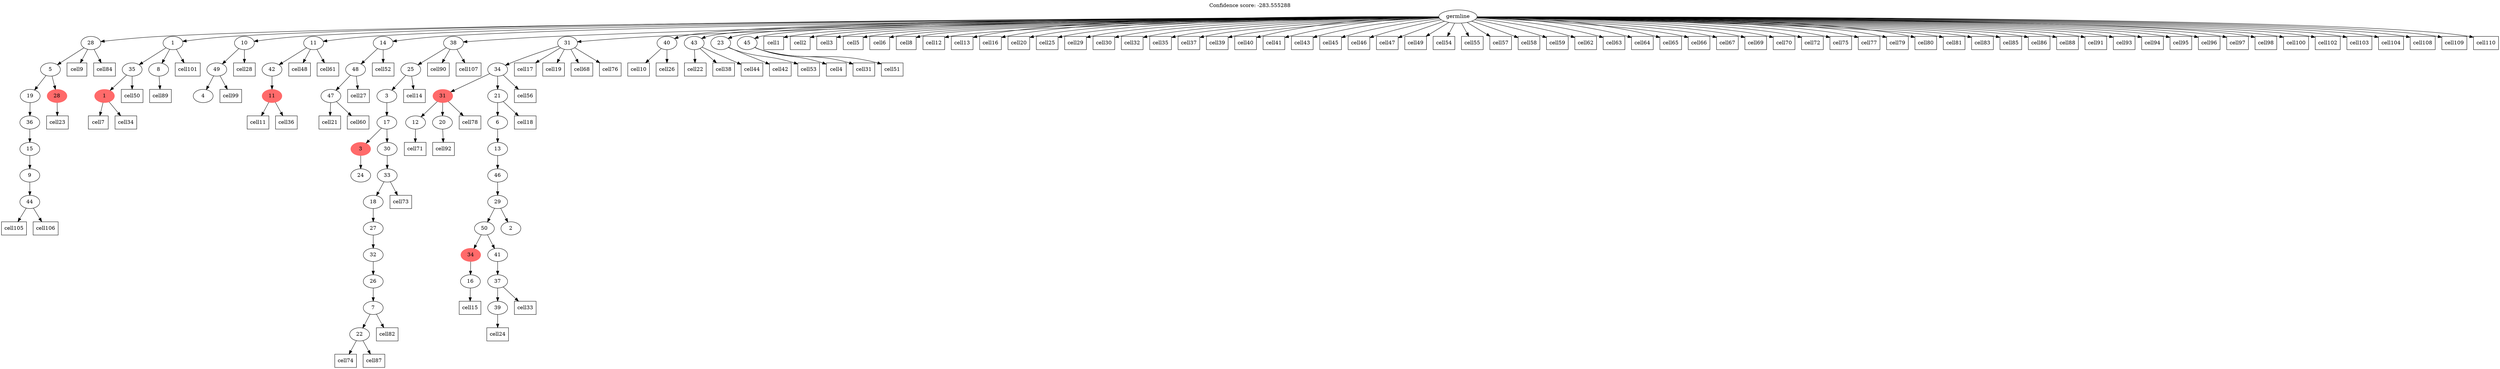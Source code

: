 digraph g {
	"54" -> "55";
	"55" [label="44"];
	"53" -> "54";
	"54" [label="9"];
	"52" -> "53";
	"53" [label="15"];
	"51" -> "52";
	"52" [label="36"];
	"50" -> "51";
	"51" [label="19"];
	"50" -> "56";
	"56" [color=indianred1, style=filled, label="28"];
	"49" -> "50";
	"50" [label="5"];
	"46" -> "47";
	"47" [color=indianred1, style=filled, label="1"];
	"44" -> "45";
	"45" [label="8"];
	"44" -> "46";
	"46" [label="35"];
	"42" -> "43";
	"43" [label="4"];
	"41" -> "42";
	"42" [label="49"];
	"36" -> "37";
	"37" [color=indianred1, style=filled, label="11"];
	"35" -> "36";
	"36" [label="42"];
	"33" -> "34";
	"34" [label="47"];
	"32" -> "33";
	"33" [label="48"];
	"30" -> "31";
	"31" [label="24"];
	"28" -> "29";
	"29" [label="22"];
	"27" -> "28";
	"28" [label="7"];
	"26" -> "27";
	"27" [label="26"];
	"25" -> "26";
	"26" [label="32"];
	"24" -> "25";
	"25" [label="27"];
	"23" -> "24";
	"24" [label="18"];
	"22" -> "23";
	"23" [label="33"];
	"21" -> "22";
	"22" [label="30"];
	"21" -> "30";
	"30" [color=indianred1, style=filled, label="3"];
	"20" -> "21";
	"21" [label="17"];
	"19" -> "20";
	"20" [label="3"];
	"18" -> "19";
	"19" [label="25"];
	"15" -> "16";
	"16" [label="12"];
	"15" -> "17";
	"17" [label="20"];
	"12" -> "13";
	"13" [label="16"];
	"10" -> "11";
	"11" [label="39"];
	"9" -> "10";
	"10" [label="37"];
	"8" -> "9";
	"9" [label="41"];
	"8" -> "12";
	"12" [color=indianred1, style=filled, label="34"];
	"7" -> "8";
	"8" [label="50"];
	"7" -> "14";
	"14" [label="2"];
	"6" -> "7";
	"7" [label="29"];
	"5" -> "6";
	"6" [label="46"];
	"4" -> "5";
	"5" [label="13"];
	"3" -> "4";
	"4" [label="6"];
	"2" -> "3";
	"3" [label="21"];
	"2" -> "15";
	"15" [color=indianred1, style=filled, label="31"];
	"1" -> "2";
	"2" [label="34"];
	"0" -> "1";
	"1" [label="31"];
	"0" -> "18";
	"18" [label="38"];
	"0" -> "32";
	"32" [label="14"];
	"0" -> "35";
	"35" [label="11"];
	"0" -> "38";
	"38" [label="40"];
	"0" -> "39";
	"39" [label="43"];
	"0" -> "40";
	"40" [label="23"];
	"0" -> "41";
	"41" [label="10"];
	"0" -> "44";
	"44" [label="1"];
	"0" -> "48";
	"48" [label="45"];
	"0" -> "49";
	"49" [label="28"];
	"0" [label="germline"];
	"0" -> "cell1";
	"cell1" [shape=box];
	"0" -> "cell2";
	"cell2" [shape=box];
	"0" -> "cell3";
	"cell3" [shape=box];
	"48" -> "cell4";
	"cell4" [shape=box];
	"0" -> "cell5";
	"cell5" [shape=box];
	"0" -> "cell6";
	"cell6" [shape=box];
	"47" -> "cell7";
	"cell7" [shape=box];
	"0" -> "cell8";
	"cell8" [shape=box];
	"49" -> "cell9";
	"cell9" [shape=box];
	"38" -> "cell10";
	"cell10" [shape=box];
	"37" -> "cell11";
	"cell11" [shape=box];
	"0" -> "cell12";
	"cell12" [shape=box];
	"0" -> "cell13";
	"cell13" [shape=box];
	"19" -> "cell14";
	"cell14" [shape=box];
	"13" -> "cell15";
	"cell15" [shape=box];
	"0" -> "cell16";
	"cell16" [shape=box];
	"1" -> "cell17";
	"cell17" [shape=box];
	"3" -> "cell18";
	"cell18" [shape=box];
	"1" -> "cell19";
	"cell19" [shape=box];
	"0" -> "cell20";
	"cell20" [shape=box];
	"34" -> "cell21";
	"cell21" [shape=box];
	"39" -> "cell22";
	"cell22" [shape=box];
	"56" -> "cell23";
	"cell23" [shape=box];
	"11" -> "cell24";
	"cell24" [shape=box];
	"0" -> "cell25";
	"cell25" [shape=box];
	"38" -> "cell26";
	"cell26" [shape=box];
	"33" -> "cell27";
	"cell27" [shape=box];
	"41" -> "cell28";
	"cell28" [shape=box];
	"0" -> "cell29";
	"cell29" [shape=box];
	"0" -> "cell30";
	"cell30" [shape=box];
	"48" -> "cell31";
	"cell31" [shape=box];
	"0" -> "cell32";
	"cell32" [shape=box];
	"10" -> "cell33";
	"cell33" [shape=box];
	"47" -> "cell34";
	"cell34" [shape=box];
	"0" -> "cell35";
	"cell35" [shape=box];
	"37" -> "cell36";
	"cell36" [shape=box];
	"0" -> "cell37";
	"cell37" [shape=box];
	"39" -> "cell38";
	"cell38" [shape=box];
	"0" -> "cell39";
	"cell39" [shape=box];
	"0" -> "cell40";
	"cell40" [shape=box];
	"0" -> "cell41";
	"cell41" [shape=box];
	"40" -> "cell42";
	"cell42" [shape=box];
	"0" -> "cell43";
	"cell43" [shape=box];
	"39" -> "cell44";
	"cell44" [shape=box];
	"0" -> "cell45";
	"cell45" [shape=box];
	"0" -> "cell46";
	"cell46" [shape=box];
	"0" -> "cell47";
	"cell47" [shape=box];
	"35" -> "cell48";
	"cell48" [shape=box];
	"0" -> "cell49";
	"cell49" [shape=box];
	"46" -> "cell50";
	"cell50" [shape=box];
	"48" -> "cell51";
	"cell51" [shape=box];
	"32" -> "cell52";
	"cell52" [shape=box];
	"40" -> "cell53";
	"cell53" [shape=box];
	"0" -> "cell54";
	"cell54" [shape=box];
	"0" -> "cell55";
	"cell55" [shape=box];
	"2" -> "cell56";
	"cell56" [shape=box];
	"0" -> "cell57";
	"cell57" [shape=box];
	"0" -> "cell58";
	"cell58" [shape=box];
	"0" -> "cell59";
	"cell59" [shape=box];
	"34" -> "cell60";
	"cell60" [shape=box];
	"35" -> "cell61";
	"cell61" [shape=box];
	"0" -> "cell62";
	"cell62" [shape=box];
	"0" -> "cell63";
	"cell63" [shape=box];
	"0" -> "cell64";
	"cell64" [shape=box];
	"0" -> "cell65";
	"cell65" [shape=box];
	"0" -> "cell66";
	"cell66" [shape=box];
	"0" -> "cell67";
	"cell67" [shape=box];
	"1" -> "cell68";
	"cell68" [shape=box];
	"0" -> "cell69";
	"cell69" [shape=box];
	"0" -> "cell70";
	"cell70" [shape=box];
	"16" -> "cell71";
	"cell71" [shape=box];
	"0" -> "cell72";
	"cell72" [shape=box];
	"23" -> "cell73";
	"cell73" [shape=box];
	"29" -> "cell74";
	"cell74" [shape=box];
	"0" -> "cell75";
	"cell75" [shape=box];
	"1" -> "cell76";
	"cell76" [shape=box];
	"0" -> "cell77";
	"cell77" [shape=box];
	"15" -> "cell78";
	"cell78" [shape=box];
	"0" -> "cell79";
	"cell79" [shape=box];
	"0" -> "cell80";
	"cell80" [shape=box];
	"0" -> "cell81";
	"cell81" [shape=box];
	"28" -> "cell82";
	"cell82" [shape=box];
	"0" -> "cell83";
	"cell83" [shape=box];
	"49" -> "cell84";
	"cell84" [shape=box];
	"0" -> "cell85";
	"cell85" [shape=box];
	"0" -> "cell86";
	"cell86" [shape=box];
	"29" -> "cell87";
	"cell87" [shape=box];
	"0" -> "cell88";
	"cell88" [shape=box];
	"45" -> "cell89";
	"cell89" [shape=box];
	"18" -> "cell90";
	"cell90" [shape=box];
	"0" -> "cell91";
	"cell91" [shape=box];
	"17" -> "cell92";
	"cell92" [shape=box];
	"0" -> "cell93";
	"cell93" [shape=box];
	"0" -> "cell94";
	"cell94" [shape=box];
	"0" -> "cell95";
	"cell95" [shape=box];
	"0" -> "cell96";
	"cell96" [shape=box];
	"0" -> "cell97";
	"cell97" [shape=box];
	"0" -> "cell98";
	"cell98" [shape=box];
	"42" -> "cell99";
	"cell99" [shape=box];
	"0" -> "cell100";
	"cell100" [shape=box];
	"44" -> "cell101";
	"cell101" [shape=box];
	"0" -> "cell102";
	"cell102" [shape=box];
	"0" -> "cell103";
	"cell103" [shape=box];
	"0" -> "cell104";
	"cell104" [shape=box];
	"55" -> "cell105";
	"cell105" [shape=box];
	"55" -> "cell106";
	"cell106" [shape=box];
	"18" -> "cell107";
	"cell107" [shape=box];
	"0" -> "cell108";
	"cell108" [shape=box];
	"0" -> "cell109";
	"cell109" [shape=box];
	"0" -> "cell110";
	"cell110" [shape=box];
	labelloc="t";
	label="Confidence score: -283.555288";
}
